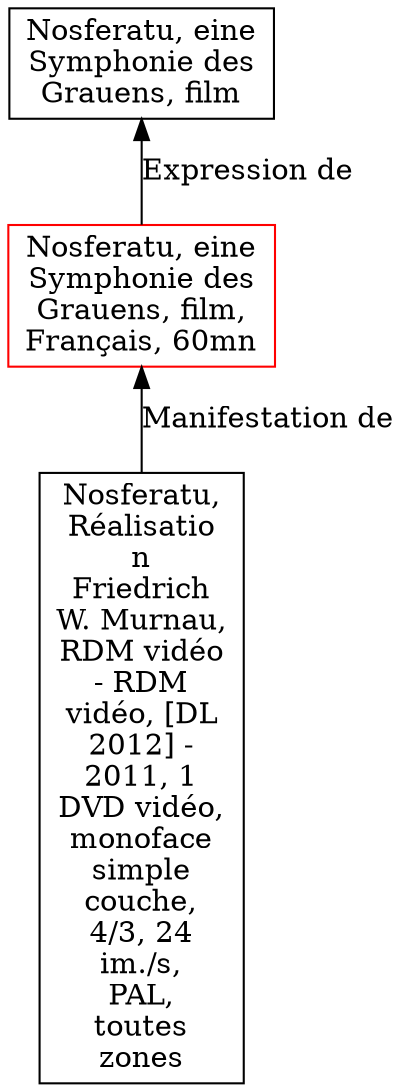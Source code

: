 // Notice UMLRM0002
digraph UMLRM0002 {
	node [align=left shape=rect]
	size="20,20"
	rankdir=BT
	UMLRM0002 [label="Nosferatu, eine
Symphonie des
Grauens, film,
Français, 60mn" color=red]
	UMLRM0001 [label="Nosferatu, eine
Symphonie des
Grauens, film"]
	UMLRM0002 -> UMLRM0001 [label="Expression de"]
	UMLRM0003 [label="Nosferatu,
Réalisatio
n
Friedrich
W. Murnau,
RDM vidéo
- RDM
vidéo, [DL
2012] -
2011, 1
DVD vidéo,
monoface
simple
couche,
4/3, 24
im./s,
PAL,
toutes
zones"]
	UMLRM0003 -> UMLRM0002 [label="Manifestation de"]
}
